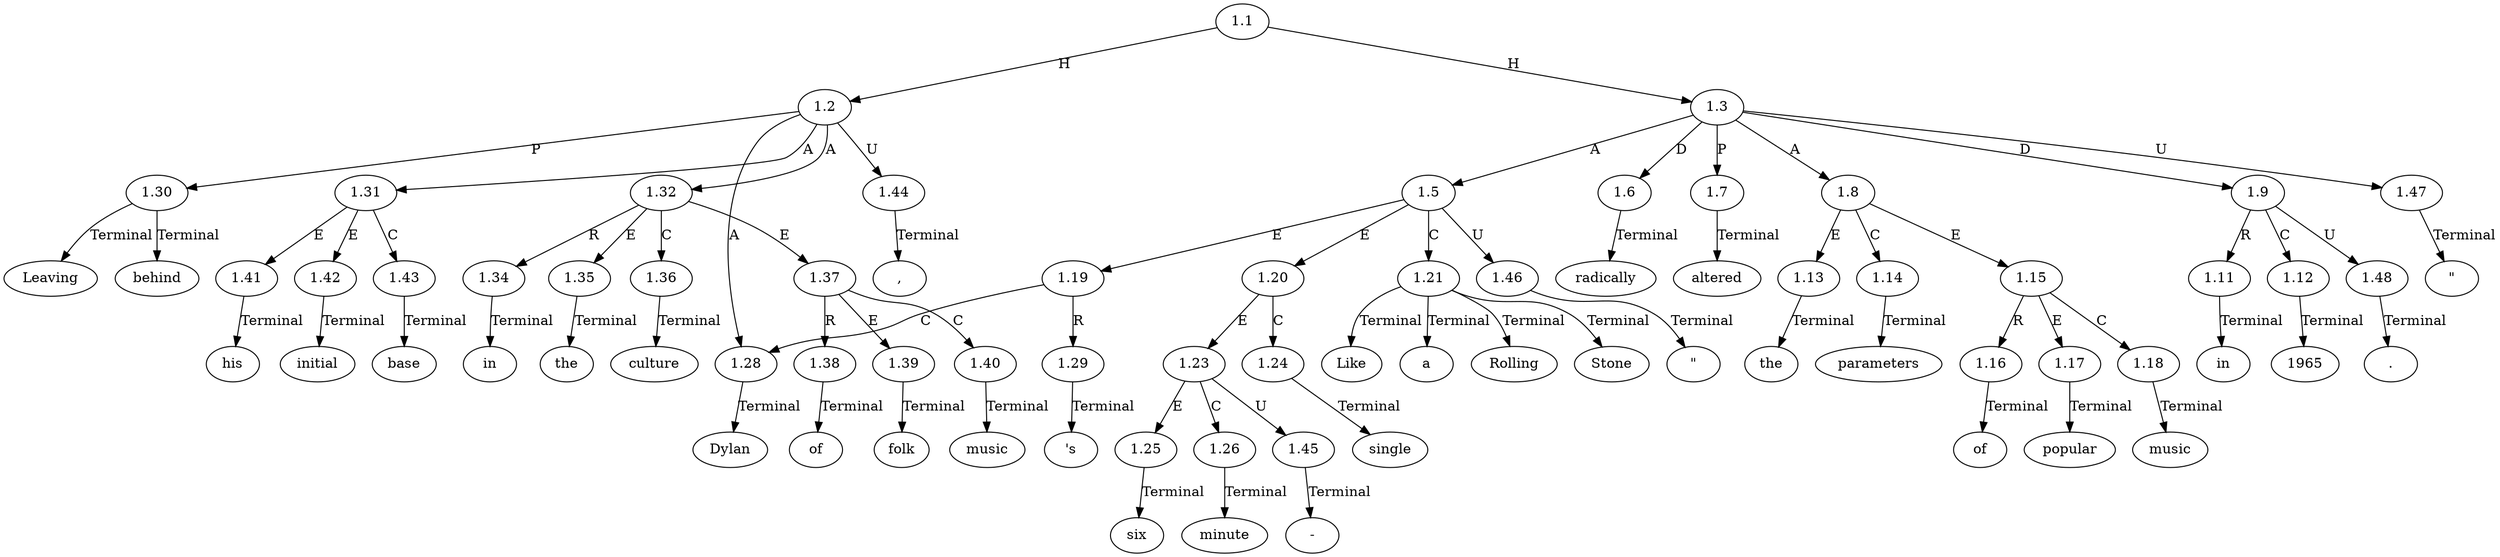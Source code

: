 // Graph
digraph {
	0.1 [label=Leaving ordering=out]
	0.10 [label=music ordering=out]
	0.11 [label=behind ordering=out]
	0.12 [label="," ordering=out]
	0.13 [label=Dylan ordering=out]
	0.14 [label="'s" ordering=out]
	0.15 [label=six ordering=out]
	0.16 [label="-" ordering=out]
	0.17 [label=minute ordering=out]
	0.18 [label=single ordering=out]
	0.19 [label="\"" ordering=out]
	0.2 [label=his ordering=out]
	0.20 [label=Like ordering=out]
	0.21 [label=a ordering=out]
	0.22 [label=Rolling ordering=out]
	0.23 [label=Stone ordering=out]
	0.24 [label="\"" ordering=out]
	0.25 [label=radically ordering=out]
	0.26 [label=altered ordering=out]
	0.27 [label=the ordering=out]
	0.28 [label=parameters ordering=out]
	0.29 [label=of ordering=out]
	0.3 [label=initial ordering=out]
	0.30 [label=popular ordering=out]
	0.31 [label=music ordering=out]
	0.32 [label=in ordering=out]
	0.33 [label=1965 ordering=out]
	0.34 [label="." ordering=out]
	0.4 [label=base ordering=out]
	0.5 [label=in ordering=out]
	0.6 [label=the ordering=out]
	0.7 [label=culture ordering=out]
	0.8 [label=of ordering=out]
	0.9 [label=folk ordering=out]
	1.1 [label=1.1 ordering=out]
	1.2 [label=1.2 ordering=out]
	1.3 [label=1.3 ordering=out]
	1.5 [label=1.5 ordering=out]
	1.6 [label=1.6 ordering=out]
	1.7 [label=1.7 ordering=out]
	1.8 [label=1.8 ordering=out]
	1.9 [label=1.9 ordering=out]
	1.11 [label=1.11 ordering=out]
	1.12 [label=1.12 ordering=out]
	1.13 [label=1.13 ordering=out]
	1.14 [label=1.14 ordering=out]
	1.15 [label=1.15 ordering=out]
	1.16 [label=1.16 ordering=out]
	1.17 [label=1.17 ordering=out]
	1.18 [label=1.18 ordering=out]
	1.19 [label=1.19 ordering=out]
	1.20 [label=1.20 ordering=out]
	1.21 [label=1.21 ordering=out]
	1.23 [label=1.23 ordering=out]
	1.24 [label=1.24 ordering=out]
	1.25 [label=1.25 ordering=out]
	1.26 [label=1.26 ordering=out]
	1.28 [label=1.28 ordering=out]
	1.29 [label=1.29 ordering=out]
	1.30 [label=1.30 ordering=out]
	1.31 [label=1.31 ordering=out]
	1.32 [label=1.32 ordering=out]
	1.34 [label=1.34 ordering=out]
	1.35 [label=1.35 ordering=out]
	1.36 [label=1.36 ordering=out]
	1.37 [label=1.37 ordering=out]
	1.38 [label=1.38 ordering=out]
	1.39 [label=1.39 ordering=out]
	1.40 [label=1.40 ordering=out]
	1.41 [label=1.41 ordering=out]
	1.42 [label=1.42 ordering=out]
	1.43 [label=1.43 ordering=out]
	1.44 [label=1.44 ordering=out]
	1.45 [label=1.45 ordering=out]
	1.46 [label=1.46 ordering=out]
	1.47 [label=1.47 ordering=out]
	1.48 [label=1.48 ordering=out]
	1.1 -> 1.2 [label=H ordering=out]
	1.1 -> 1.3 [label=H ordering=out]
	1.2 -> 1.28 [label=A ordering=out]
	1.2 -> 1.30 [label=P ordering=out]
	1.2 -> 1.31 [label=A ordering=out]
	1.2 -> 1.32 [label=A ordering=out]
	1.2 -> 1.44 [label=U ordering=out]
	1.3 -> 1.5 [label=A ordering=out]
	1.3 -> 1.6 [label=D ordering=out]
	1.3 -> 1.7 [label=P ordering=out]
	1.3 -> 1.8 [label=A ordering=out]
	1.3 -> 1.9 [label=D ordering=out]
	1.3 -> 1.47 [label=U ordering=out]
	1.5 -> 1.19 [label=E ordering=out]
	1.5 -> 1.20 [label=E ordering=out]
	1.5 -> 1.21 [label=C ordering=out]
	1.5 -> 1.46 [label=U ordering=out]
	1.6 -> 0.25 [label=Terminal ordering=out]
	1.7 -> 0.26 [label=Terminal ordering=out]
	1.8 -> 1.13 [label=E ordering=out]
	1.8 -> 1.14 [label=C ordering=out]
	1.8 -> 1.15 [label=E ordering=out]
	1.9 -> 1.11 [label=R ordering=out]
	1.9 -> 1.12 [label=C ordering=out]
	1.9 -> 1.48 [label=U ordering=out]
	1.11 -> 0.32 [label=Terminal ordering=out]
	1.12 -> 0.33 [label=Terminal ordering=out]
	1.13 -> 0.27 [label=Terminal ordering=out]
	1.14 -> 0.28 [label=Terminal ordering=out]
	1.15 -> 1.16 [label=R ordering=out]
	1.15 -> 1.17 [label=E ordering=out]
	1.15 -> 1.18 [label=C ordering=out]
	1.16 -> 0.29 [label=Terminal ordering=out]
	1.17 -> 0.30 [label=Terminal ordering=out]
	1.18 -> 0.31 [label=Terminal ordering=out]
	1.19 -> 1.28 [label=C ordering=out]
	1.19 -> 1.29 [label=R ordering=out]
	1.20 -> 1.23 [label=E ordering=out]
	1.20 -> 1.24 [label=C ordering=out]
	1.21 -> 0.20 [label=Terminal ordering=out]
	1.21 -> 0.21 [label=Terminal ordering=out]
	1.21 -> 0.22 [label=Terminal ordering=out]
	1.21 -> 0.23 [label=Terminal ordering=out]
	1.23 -> 1.25 [label=E ordering=out]
	1.23 -> 1.26 [label=C ordering=out]
	1.23 -> 1.45 [label=U ordering=out]
	1.24 -> 0.18 [label=Terminal ordering=out]
	1.25 -> 0.15 [label=Terminal ordering=out]
	1.26 -> 0.17 [label=Terminal ordering=out]
	1.28 -> 0.13 [label=Terminal ordering=out]
	1.29 -> 0.14 [label=Terminal ordering=out]
	1.30 -> 0.1 [label=Terminal ordering=out]
	1.30 -> 0.11 [label=Terminal ordering=out]
	1.31 -> 1.41 [label=E ordering=out]
	1.31 -> 1.42 [label=E ordering=out]
	1.31 -> 1.43 [label=C ordering=out]
	1.32 -> 1.34 [label=R ordering=out]
	1.32 -> 1.35 [label=E ordering=out]
	1.32 -> 1.36 [label=C ordering=out]
	1.32 -> 1.37 [label=E ordering=out]
	1.34 -> 0.5 [label=Terminal ordering=out]
	1.35 -> 0.6 [label=Terminal ordering=out]
	1.36 -> 0.7 [label=Terminal ordering=out]
	1.37 -> 1.38 [label=R ordering=out]
	1.37 -> 1.39 [label=E ordering=out]
	1.37 -> 1.40 [label=C ordering=out]
	1.38 -> 0.8 [label=Terminal ordering=out]
	1.39 -> 0.9 [label=Terminal ordering=out]
	1.40 -> 0.10 [label=Terminal ordering=out]
	1.41 -> 0.2 [label=Terminal ordering=out]
	1.42 -> 0.3 [label=Terminal ordering=out]
	1.43 -> 0.4 [label=Terminal ordering=out]
	1.44 -> 0.12 [label=Terminal ordering=out]
	1.45 -> 0.16 [label=Terminal ordering=out]
	1.46 -> 0.19 [label=Terminal ordering=out]
	1.47 -> 0.24 [label=Terminal ordering=out]
	1.48 -> 0.34 [label=Terminal ordering=out]
}
